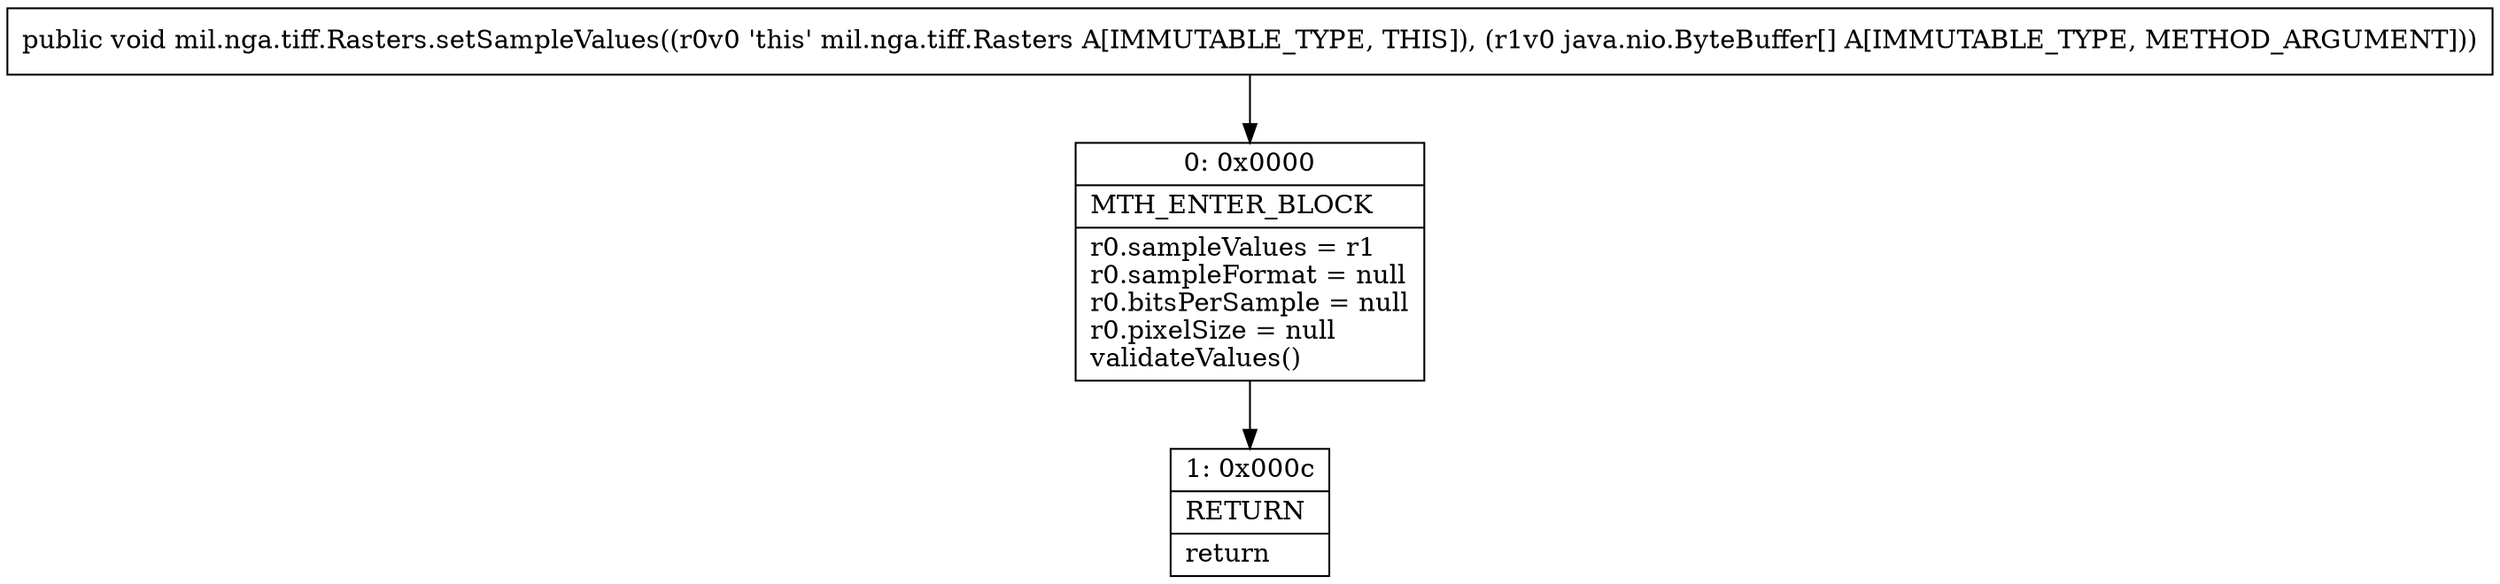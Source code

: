 digraph "CFG formil.nga.tiff.Rasters.setSampleValues([Ljava\/nio\/ByteBuffer;)V" {
Node_0 [shape=record,label="{0\:\ 0x0000|MTH_ENTER_BLOCK\l|r0.sampleValues = r1\lr0.sampleFormat = null\lr0.bitsPerSample = null\lr0.pixelSize = null\lvalidateValues()\l}"];
Node_1 [shape=record,label="{1\:\ 0x000c|RETURN\l|return\l}"];
MethodNode[shape=record,label="{public void mil.nga.tiff.Rasters.setSampleValues((r0v0 'this' mil.nga.tiff.Rasters A[IMMUTABLE_TYPE, THIS]), (r1v0 java.nio.ByteBuffer[] A[IMMUTABLE_TYPE, METHOD_ARGUMENT])) }"];
MethodNode -> Node_0;
Node_0 -> Node_1;
}

